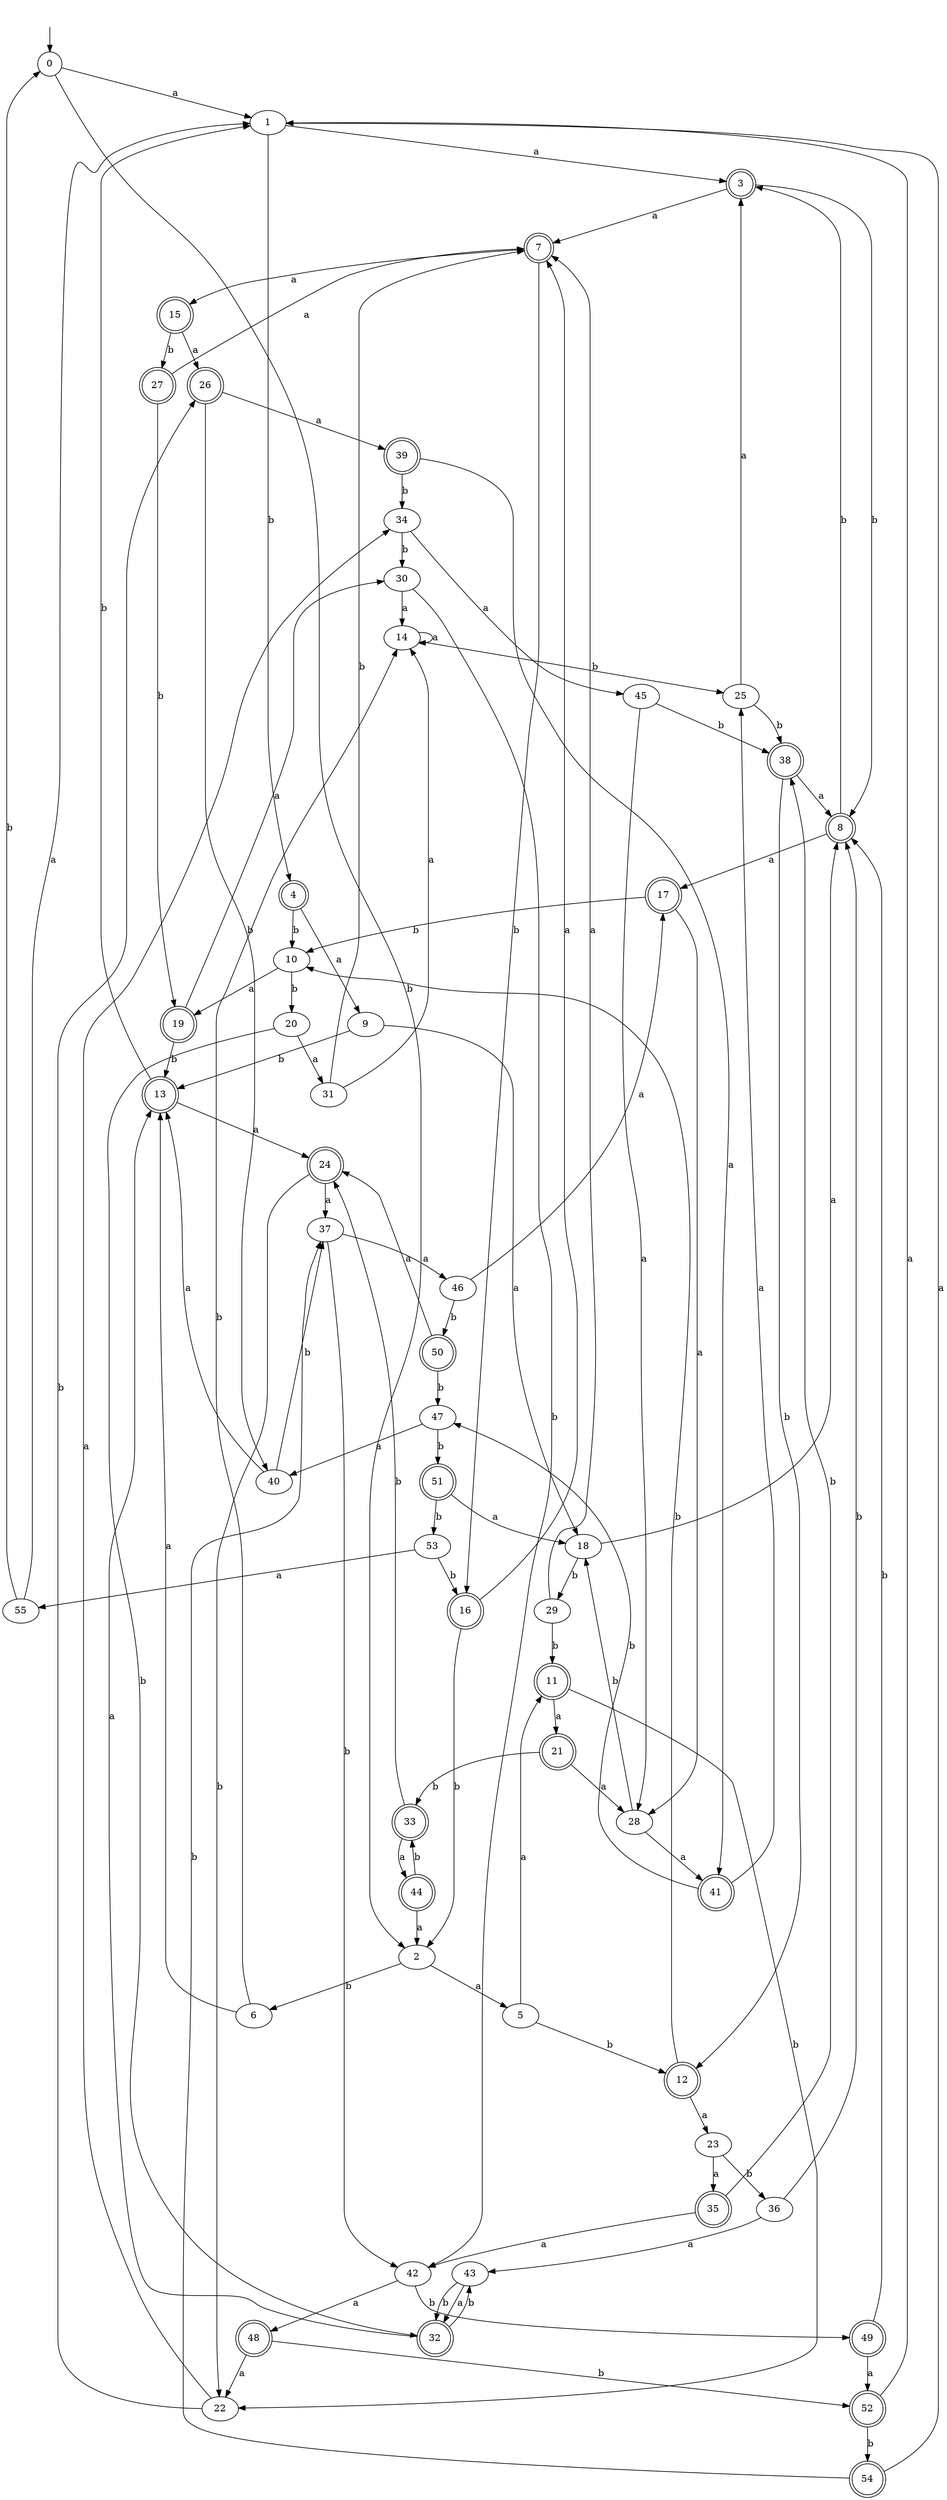 digraph RandomDFA {
  __start0 [label="", shape=none];
  __start0 -> 0 [label=""];
  0 [shape=circle]
  0 -> 1 [label="a"]
  0 -> 2 [label="b"]
  1
  1 -> 3 [label="a"]
  1 -> 4 [label="b"]
  2
  2 -> 5 [label="a"]
  2 -> 6 [label="b"]
  3 [shape=doublecircle]
  3 -> 7 [label="a"]
  3 -> 8 [label="b"]
  4 [shape=doublecircle]
  4 -> 9 [label="a"]
  4 -> 10 [label="b"]
  5
  5 -> 11 [label="a"]
  5 -> 12 [label="b"]
  6
  6 -> 13 [label="a"]
  6 -> 14 [label="b"]
  7 [shape=doublecircle]
  7 -> 15 [label="a"]
  7 -> 16 [label="b"]
  8 [shape=doublecircle]
  8 -> 17 [label="a"]
  8 -> 3 [label="b"]
  9
  9 -> 18 [label="a"]
  9 -> 13 [label="b"]
  10
  10 -> 19 [label="a"]
  10 -> 20 [label="b"]
  11 [shape=doublecircle]
  11 -> 21 [label="a"]
  11 -> 22 [label="b"]
  12 [shape=doublecircle]
  12 -> 23 [label="a"]
  12 -> 10 [label="b"]
  13 [shape=doublecircle]
  13 -> 24 [label="a"]
  13 -> 1 [label="b"]
  14
  14 -> 14 [label="a"]
  14 -> 25 [label="b"]
  15 [shape=doublecircle]
  15 -> 26 [label="a"]
  15 -> 27 [label="b"]
  16 [shape=doublecircle]
  16 -> 7 [label="a"]
  16 -> 2 [label="b"]
  17 [shape=doublecircle]
  17 -> 28 [label="a"]
  17 -> 10 [label="b"]
  18
  18 -> 8 [label="a"]
  18 -> 29 [label="b"]
  19 [shape=doublecircle]
  19 -> 30 [label="a"]
  19 -> 13 [label="b"]
  20
  20 -> 31 [label="a"]
  20 -> 32 [label="b"]
  21 [shape=doublecircle]
  21 -> 28 [label="a"]
  21 -> 33 [label="b"]
  22
  22 -> 34 [label="a"]
  22 -> 26 [label="b"]
  23
  23 -> 35 [label="a"]
  23 -> 36 [label="b"]
  24 [shape=doublecircle]
  24 -> 37 [label="a"]
  24 -> 22 [label="b"]
  25
  25 -> 3 [label="a"]
  25 -> 38 [label="b"]
  26 [shape=doublecircle]
  26 -> 39 [label="a"]
  26 -> 40 [label="b"]
  27 [shape=doublecircle]
  27 -> 7 [label="a"]
  27 -> 19 [label="b"]
  28
  28 -> 41 [label="a"]
  28 -> 18 [label="b"]
  29
  29 -> 7 [label="a"]
  29 -> 11 [label="b"]
  30
  30 -> 14 [label="a"]
  30 -> 42 [label="b"]
  31
  31 -> 14 [label="a"]
  31 -> 7 [label="b"]
  32 [shape=doublecircle]
  32 -> 13 [label="a"]
  32 -> 43 [label="b"]
  33 [shape=doublecircle]
  33 -> 44 [label="a"]
  33 -> 24 [label="b"]
  34
  34 -> 45 [label="a"]
  34 -> 30 [label="b"]
  35 [shape=doublecircle]
  35 -> 42 [label="a"]
  35 -> 38 [label="b"]
  36
  36 -> 43 [label="a"]
  36 -> 8 [label="b"]
  37
  37 -> 46 [label="a"]
  37 -> 42 [label="b"]
  38 [shape=doublecircle]
  38 -> 8 [label="a"]
  38 -> 12 [label="b"]
  39 [shape=doublecircle]
  39 -> 41 [label="a"]
  39 -> 34 [label="b"]
  40
  40 -> 13 [label="a"]
  40 -> 37 [label="b"]
  41 [shape=doublecircle]
  41 -> 25 [label="a"]
  41 -> 47 [label="b"]
  42
  42 -> 48 [label="a"]
  42 -> 49 [label="b"]
  43
  43 -> 32 [label="a"]
  43 -> 32 [label="b"]
  44 [shape=doublecircle]
  44 -> 2 [label="a"]
  44 -> 33 [label="b"]
  45
  45 -> 28 [label="a"]
  45 -> 38 [label="b"]
  46
  46 -> 17 [label="a"]
  46 -> 50 [label="b"]
  47
  47 -> 40 [label="a"]
  47 -> 51 [label="b"]
  48 [shape=doublecircle]
  48 -> 22 [label="a"]
  48 -> 52 [label="b"]
  49 [shape=doublecircle]
  49 -> 52 [label="a"]
  49 -> 8 [label="b"]
  50 [shape=doublecircle]
  50 -> 24 [label="a"]
  50 -> 47 [label="b"]
  51 [shape=doublecircle]
  51 -> 18 [label="a"]
  51 -> 53 [label="b"]
  52 [shape=doublecircle]
  52 -> 1 [label="a"]
  52 -> 54 [label="b"]
  53
  53 -> 55 [label="a"]
  53 -> 16 [label="b"]
  54 [shape=doublecircle]
  54 -> 1 [label="a"]
  54 -> 37 [label="b"]
  55
  55 -> 1 [label="a"]
  55 -> 0 [label="b"]
}
